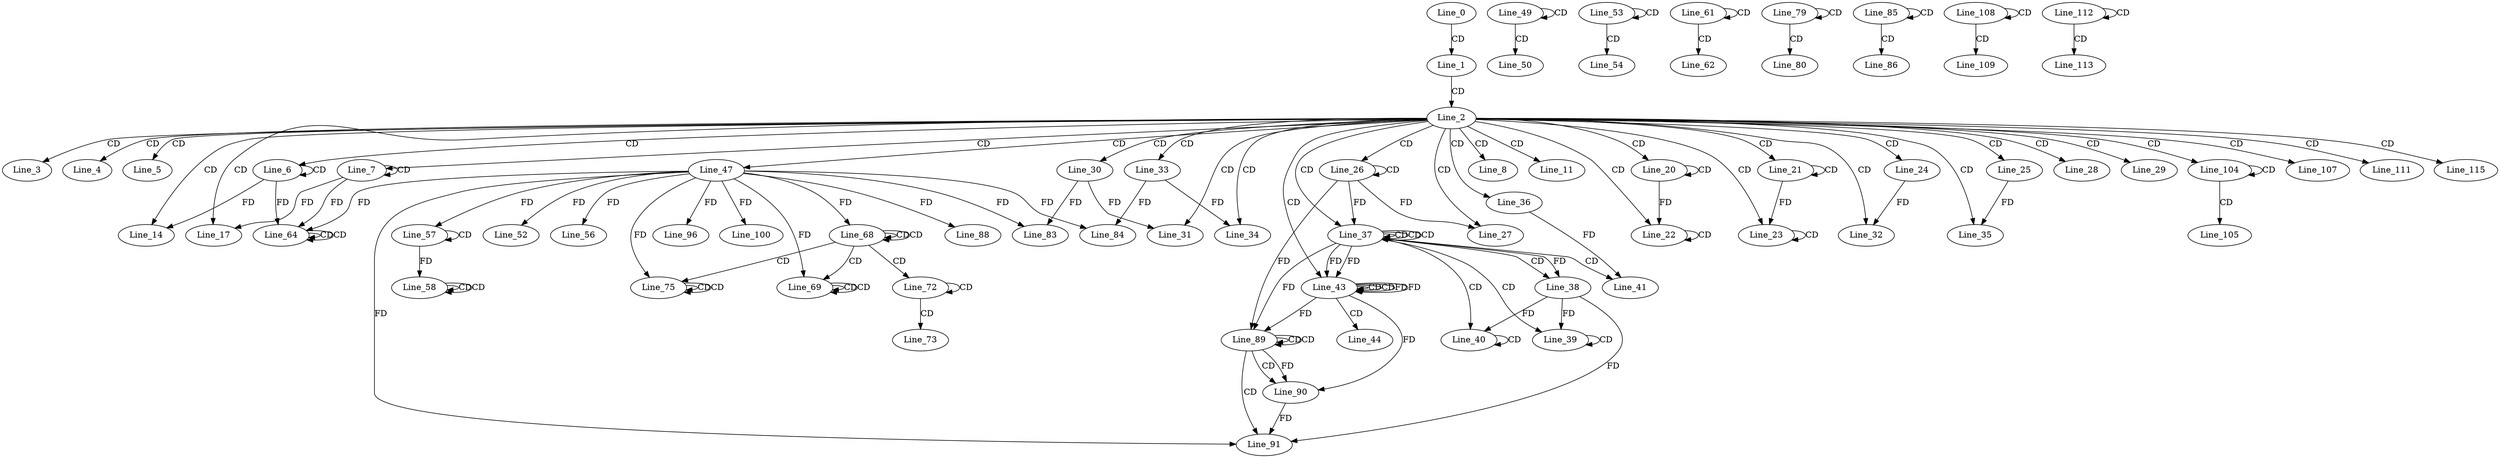 digraph G {
  Line_0;
  Line_1;
  Line_2;
  Line_3;
  Line_4;
  Line_5;
  Line_6;
  Line_6;
  Line_7;
  Line_7;
  Line_8;
  Line_11;
  Line_14;
  Line_17;
  Line_20;
  Line_20;
  Line_21;
  Line_21;
  Line_22;
  Line_22;
  Line_23;
  Line_23;
  Line_24;
  Line_25;
  Line_26;
  Line_26;
  Line_27;
  Line_27;
  Line_28;
  Line_29;
  Line_30;
  Line_31;
  Line_32;
  Line_33;
  Line_34;
  Line_35;
  Line_36;
  Line_37;
  Line_37;
  Line_37;
  Line_37;
  Line_38;
  Line_38;
  Line_39;
  Line_39;
  Line_40;
  Line_40;
  Line_41;
  Line_43;
  Line_43;
  Line_43;
  Line_44;
  Line_47;
  Line_49;
  Line_49;
  Line_50;
  Line_52;
  Line_53;
  Line_53;
  Line_54;
  Line_56;
  Line_57;
  Line_57;
  Line_58;
  Line_58;
  Line_58;
  Line_61;
  Line_61;
  Line_62;
  Line_64;
  Line_64;
  Line_64;
  Line_68;
  Line_68;
  Line_68;
  Line_69;
  Line_69;
  Line_69;
  Line_69;
  Line_69;
  Line_72;
  Line_72;
  Line_73;
  Line_75;
  Line_75;
  Line_75;
  Line_79;
  Line_79;
  Line_80;
  Line_83;
  Line_84;
  Line_85;
  Line_85;
  Line_86;
  Line_88;
  Line_89;
  Line_89;
  Line_89;
  Line_89;
  Line_90;
  Line_90;
  Line_91;
  Line_91;
  Line_91;
  Line_96;
  Line_100;
  Line_104;
  Line_104;
  Line_105;
  Line_107;
  Line_108;
  Line_108;
  Line_109;
  Line_111;
  Line_112;
  Line_112;
  Line_113;
  Line_115;
  Line_0 -> Line_1 [ label="CD" ];
  Line_1 -> Line_2 [ label="CD" ];
  Line_2 -> Line_3 [ label="CD" ];
  Line_2 -> Line_4 [ label="CD" ];
  Line_2 -> Line_5 [ label="CD" ];
  Line_2 -> Line_6 [ label="CD" ];
  Line_6 -> Line_6 [ label="CD" ];
  Line_2 -> Line_7 [ label="CD" ];
  Line_7 -> Line_7 [ label="CD" ];
  Line_2 -> Line_8 [ label="CD" ];
  Line_2 -> Line_11 [ label="CD" ];
  Line_2 -> Line_14 [ label="CD" ];
  Line_6 -> Line_14 [ label="FD" ];
  Line_2 -> Line_17 [ label="CD" ];
  Line_7 -> Line_17 [ label="FD" ];
  Line_2 -> Line_20 [ label="CD" ];
  Line_20 -> Line_20 [ label="CD" ];
  Line_2 -> Line_21 [ label="CD" ];
  Line_21 -> Line_21 [ label="CD" ];
  Line_2 -> Line_22 [ label="CD" ];
  Line_22 -> Line_22 [ label="CD" ];
  Line_20 -> Line_22 [ label="FD" ];
  Line_2 -> Line_23 [ label="CD" ];
  Line_23 -> Line_23 [ label="CD" ];
  Line_21 -> Line_23 [ label="FD" ];
  Line_2 -> Line_24 [ label="CD" ];
  Line_2 -> Line_25 [ label="CD" ];
  Line_2 -> Line_26 [ label="CD" ];
  Line_26 -> Line_26 [ label="CD" ];
  Line_2 -> Line_27 [ label="CD" ];
  Line_26 -> Line_27 [ label="FD" ];
  Line_2 -> Line_28 [ label="CD" ];
  Line_2 -> Line_29 [ label="CD" ];
  Line_2 -> Line_30 [ label="CD" ];
  Line_2 -> Line_31 [ label="CD" ];
  Line_30 -> Line_31 [ label="FD" ];
  Line_2 -> Line_32 [ label="CD" ];
  Line_24 -> Line_32 [ label="FD" ];
  Line_2 -> Line_33 [ label="CD" ];
  Line_2 -> Line_34 [ label="CD" ];
  Line_33 -> Line_34 [ label="FD" ];
  Line_2 -> Line_35 [ label="CD" ];
  Line_25 -> Line_35 [ label="FD" ];
  Line_2 -> Line_36 [ label="CD" ];
  Line_2 -> Line_37 [ label="CD" ];
  Line_37 -> Line_37 [ label="CD" ];
  Line_37 -> Line_37 [ label="CD" ];
  Line_37 -> Line_37 [ label="CD" ];
  Line_26 -> Line_37 [ label="FD" ];
  Line_37 -> Line_38 [ label="CD" ];
  Line_37 -> Line_38 [ label="FD" ];
  Line_37 -> Line_39 [ label="CD" ];
  Line_39 -> Line_39 [ label="CD" ];
  Line_38 -> Line_39 [ label="FD" ];
  Line_37 -> Line_40 [ label="CD" ];
  Line_40 -> Line_40 [ label="CD" ];
  Line_38 -> Line_40 [ label="FD" ];
  Line_37 -> Line_41 [ label="CD" ];
  Line_36 -> Line_41 [ label="FD" ];
  Line_2 -> Line_43 [ label="CD" ];
  Line_43 -> Line_43 [ label="CD" ];
  Line_37 -> Line_43 [ label="FD" ];
  Line_43 -> Line_43 [ label="CD" ];
  Line_43 -> Line_43 [ label="FD" ];
  Line_37 -> Line_43 [ label="FD" ];
  Line_43 -> Line_44 [ label="CD" ];
  Line_2 -> Line_47 [ label="CD" ];
  Line_49 -> Line_49 [ label="CD" ];
  Line_49 -> Line_50 [ label="CD" ];
  Line_47 -> Line_52 [ label="FD" ];
  Line_53 -> Line_53 [ label="CD" ];
  Line_53 -> Line_54 [ label="CD" ];
  Line_47 -> Line_56 [ label="FD" ];
  Line_57 -> Line_57 [ label="CD" ];
  Line_47 -> Line_57 [ label="FD" ];
  Line_58 -> Line_58 [ label="CD" ];
  Line_58 -> Line_58 [ label="CD" ];
  Line_57 -> Line_58 [ label="FD" ];
  Line_61 -> Line_61 [ label="CD" ];
  Line_61 -> Line_62 [ label="CD" ];
  Line_64 -> Line_64 [ label="CD" ];
  Line_64 -> Line_64 [ label="CD" ];
  Line_47 -> Line_64 [ label="FD" ];
  Line_6 -> Line_64 [ label="FD" ];
  Line_7 -> Line_64 [ label="FD" ];
  Line_68 -> Line_68 [ label="CD" ];
  Line_68 -> Line_68 [ label="CD" ];
  Line_47 -> Line_68 [ label="FD" ];
  Line_68 -> Line_69 [ label="CD" ];
  Line_69 -> Line_69 [ label="CD" ];
  Line_69 -> Line_69 [ label="CD" ];
  Line_47 -> Line_69 [ label="FD" ];
  Line_68 -> Line_72 [ label="CD" ];
  Line_72 -> Line_72 [ label="CD" ];
  Line_72 -> Line_73 [ label="CD" ];
  Line_68 -> Line_75 [ label="CD" ];
  Line_75 -> Line_75 [ label="CD" ];
  Line_75 -> Line_75 [ label="CD" ];
  Line_47 -> Line_75 [ label="FD" ];
  Line_79 -> Line_79 [ label="CD" ];
  Line_79 -> Line_80 [ label="CD" ];
  Line_30 -> Line_83 [ label="FD" ];
  Line_47 -> Line_83 [ label="FD" ];
  Line_33 -> Line_84 [ label="FD" ];
  Line_47 -> Line_84 [ label="FD" ];
  Line_85 -> Line_85 [ label="CD" ];
  Line_85 -> Line_86 [ label="CD" ];
  Line_47 -> Line_88 [ label="FD" ];
  Line_89 -> Line_89 [ label="CD" ];
  Line_43 -> Line_89 [ label="FD" ];
  Line_37 -> Line_89 [ label="FD" ];
  Line_89 -> Line_89 [ label="CD" ];
  Line_26 -> Line_89 [ label="FD" ];
  Line_89 -> Line_90 [ label="CD" ];
  Line_89 -> Line_90 [ label="FD" ];
  Line_43 -> Line_90 [ label="FD" ];
  Line_89 -> Line_91 [ label="CD" ];
  Line_47 -> Line_91 [ label="FD" ];
  Line_90 -> Line_91 [ label="FD" ];
  Line_38 -> Line_91 [ label="FD" ];
  Line_47 -> Line_96 [ label="FD" ];
  Line_47 -> Line_100 [ label="FD" ];
  Line_2 -> Line_104 [ label="CD" ];
  Line_104 -> Line_104 [ label="CD" ];
  Line_104 -> Line_105 [ label="CD" ];
  Line_2 -> Line_107 [ label="CD" ];
  Line_108 -> Line_108 [ label="CD" ];
  Line_108 -> Line_109 [ label="CD" ];
  Line_2 -> Line_111 [ label="CD" ];
  Line_112 -> Line_112 [ label="CD" ];
  Line_112 -> Line_113 [ label="CD" ];
  Line_2 -> Line_115 [ label="CD" ];
  Line_43 -> Line_43 [ label="FD" ];
}
